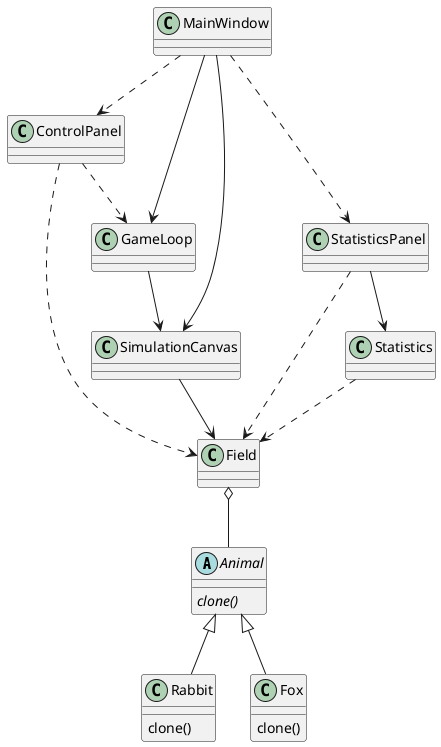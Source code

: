 @startuml
'https://plantuml.com/class-diagram

abstract class Animal {
    {abstract} clone()
}

class Rabbit
Animal <|-- Rabbit
Rabbit : clone()

class Fox
Animal <|-- Fox
Fox : clone()

class Field
Field o-- Animal

class ControlPanel
ControlPanel ..> Field
ControlPanel ..> GameLoop

class MainWindow
MainWindow --> GameLoop
MainWindow --> SimulationCanvas
MainWindow ..> ControlPanel
MainWindow ..> StatisticsPanel

GameLoop --> SimulationCanvas

class SimulationCanvas
SimulationCanvas --> Field

class StatisticsPanel
StatisticsPanel ..> Field
StatisticsPanel --> Statistics

class Statistics
Statistics ..> Field

@enduml
